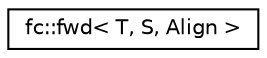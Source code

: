 digraph "Graphical Class Hierarchy"
{
  edge [fontname="Helvetica",fontsize="10",labelfontname="Helvetica",labelfontsize="10"];
  node [fontname="Helvetica",fontsize="10",shape=record];
  rankdir="LR";
  Node0 [label="fc::fwd\< T, S, Align \>",height=0.2,width=0.4,color="black", fillcolor="white", style="filled",URL="$classfc_1_1fwd.html",tooltip="Used to forward declare value types. "];
}
